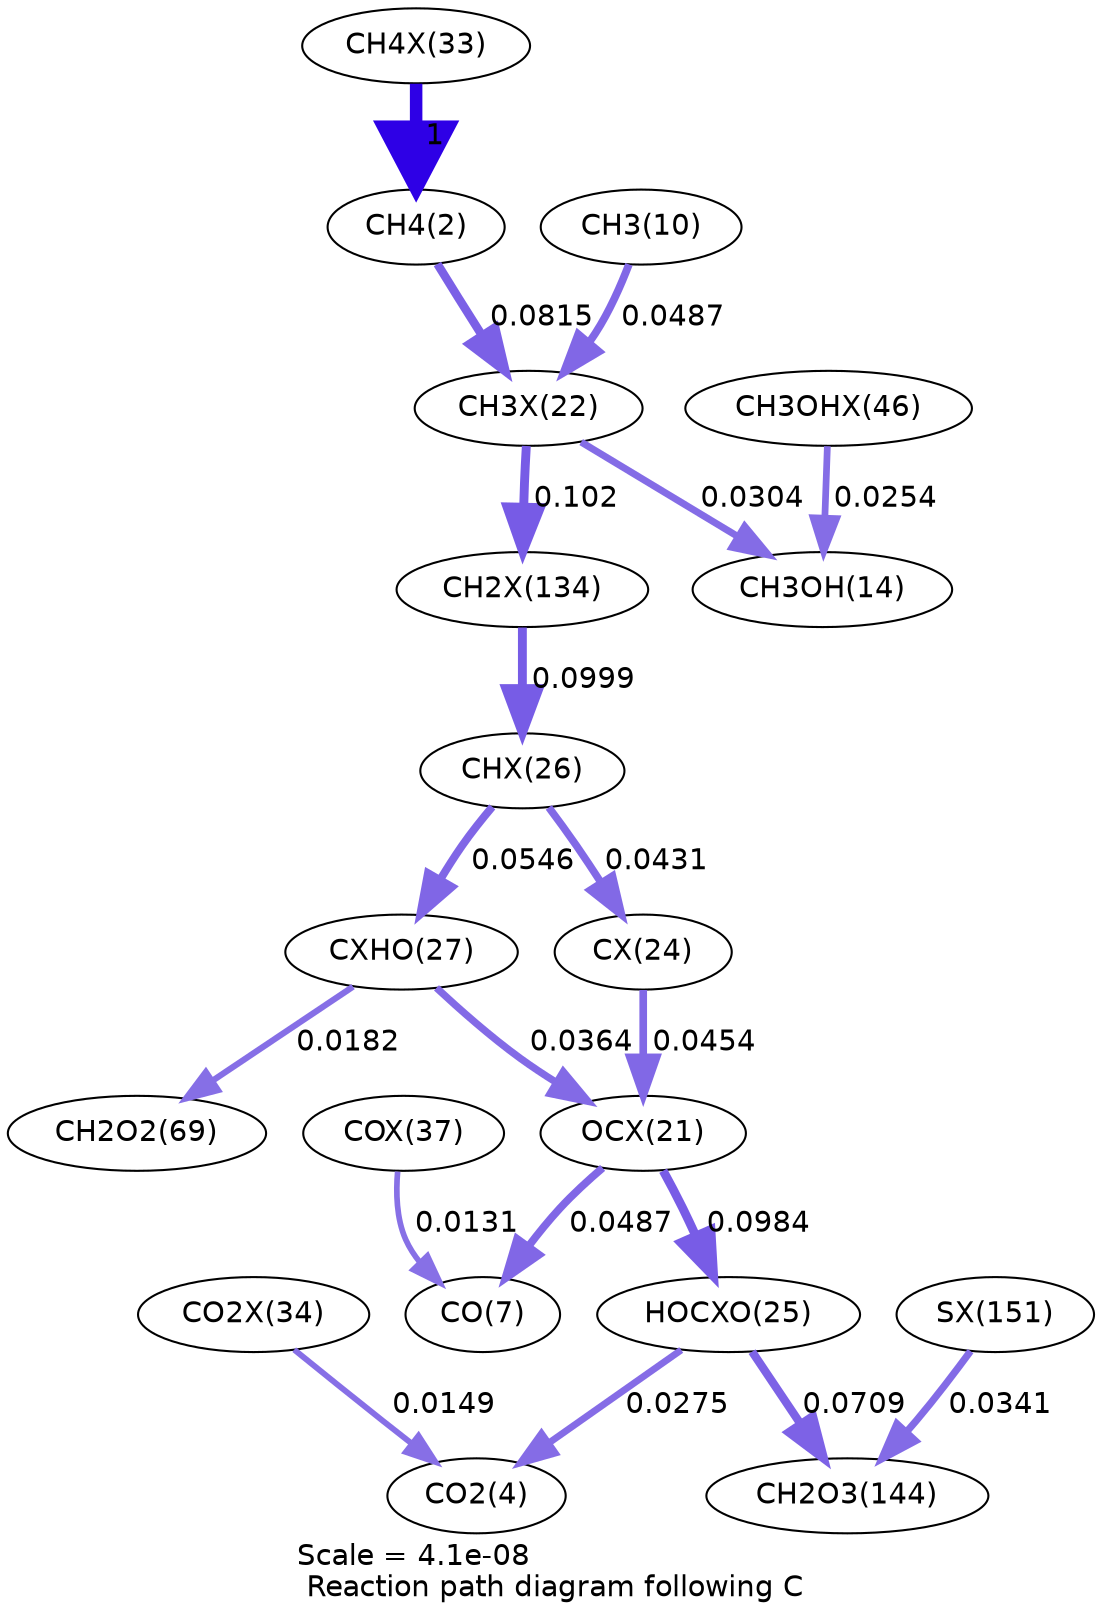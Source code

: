 digraph reaction_paths {
center=1;
s34 -> s4[fontname="Helvetica", penwidth=6, arrowsize=3, color="0.7, 1.5, 0.9"
, label=" 1"];
s4 -> s28[fontname="Helvetica", penwidth=4.11, arrowsize=2.05, color="0.7, 0.582, 0.9"
, label=" 0.0815"];
s12 -> s28[fontname="Helvetica", penwidth=3.72, arrowsize=1.86, color="0.7, 0.549, 0.9"
, label=" 0.0487"];
s28 -> s16[fontname="Helvetica", penwidth=3.36, arrowsize=1.68, color="0.7, 0.53, 0.9"
, label=" 0.0304"];
s28 -> s43[fontname="Helvetica", penwidth=4.28, arrowsize=2.14, color="0.7, 0.602, 0.9"
, label=" 0.102"];
s42 -> s16[fontname="Helvetica", penwidth=3.23, arrowsize=1.61, color="0.7, 0.525, 0.9"
, label=" 0.0254"];
s43 -> s32[fontname="Helvetica", penwidth=4.26, arrowsize=2.13, color="0.7, 0.6, 0.9"
, label=" 0.0999"];
s32 -> s33[fontname="Helvetica", penwidth=3.8, arrowsize=1.9, color="0.7, 0.555, 0.9"
, label=" 0.0546"];
s32 -> s30[fontname="Helvetica", penwidth=3.63, arrowsize=1.81, color="0.7, 0.543, 0.9"
, label=" 0.0431"];
s33 -> s27[fontname="Helvetica", penwidth=3.5, arrowsize=1.75, color="0.7, 0.536, 0.9"
, label=" 0.0364"];
s33 -> s21[fontname="Helvetica", penwidth=2.98, arrowsize=1.49, color="0.7, 0.518, 0.9"
, label=" 0.0182"];
s27 -> s9[fontname="Helvetica", penwidth=3.72, arrowsize=1.86, color="0.7, 0.549, 0.9"
, label=" 0.0487"];
s38 -> s9[fontname="Helvetica", penwidth=2.73, arrowsize=1.36, color="0.7, 0.513, 0.9"
, label=" 0.0131"];
s27 -> s31[fontname="Helvetica", penwidth=4.25, arrowsize=2.12, color="0.7, 0.598, 0.9"
, label=" 0.0984"];
s30 -> s27[fontname="Helvetica", penwidth=3.67, arrowsize=1.83, color="0.7, 0.545, 0.9"
, label=" 0.0454"];
s31 -> s6[fontname="Helvetica", penwidth=3.29, arrowsize=1.64, color="0.7, 0.528, 0.9"
, label=" 0.0275"];
s35 -> s6[fontname="Helvetica", penwidth=2.82, arrowsize=1.41, color="0.7, 0.515, 0.9"
, label=" 0.0149"];
s31 -> s22[fontname="Helvetica", penwidth=4, arrowsize=2, color="0.7, 0.571, 0.9"
, label=" 0.0709"];
s47 -> s22[fontname="Helvetica", penwidth=3.45, arrowsize=1.73, color="0.7, 0.534, 0.9"
, label=" 0.0341"];
s4 [ fontname="Helvetica", label="CH4(2)"];
s6 [ fontname="Helvetica", label="CO2(4)"];
s9 [ fontname="Helvetica", label="CO(7)"];
s12 [ fontname="Helvetica", label="CH3(10)"];
s16 [ fontname="Helvetica", label="CH3OH(14)"];
s21 [ fontname="Helvetica", label="CH2O2(69)"];
s22 [ fontname="Helvetica", label="CH2O3(144)"];
s27 [ fontname="Helvetica", label="OCX(21)"];
s28 [ fontname="Helvetica", label="CH3X(22)"];
s30 [ fontname="Helvetica", label="CX(24)"];
s31 [ fontname="Helvetica", label="HOCXO(25)"];
s32 [ fontname="Helvetica", label="CHX(26)"];
s33 [ fontname="Helvetica", label="CXHO(27)"];
s34 [ fontname="Helvetica", label="CH4X(33)"];
s35 [ fontname="Helvetica", label="CO2X(34)"];
s38 [ fontname="Helvetica", label="COX(37)"];
s42 [ fontname="Helvetica", label="CH3OHX(46)"];
s43 [ fontname="Helvetica", label="CH2X(134)"];
s47 [ fontname="Helvetica", label="SX(151)"];
 label = "Scale = 4.1e-08\l Reaction path diagram following C";
 fontname = "Helvetica";
}
